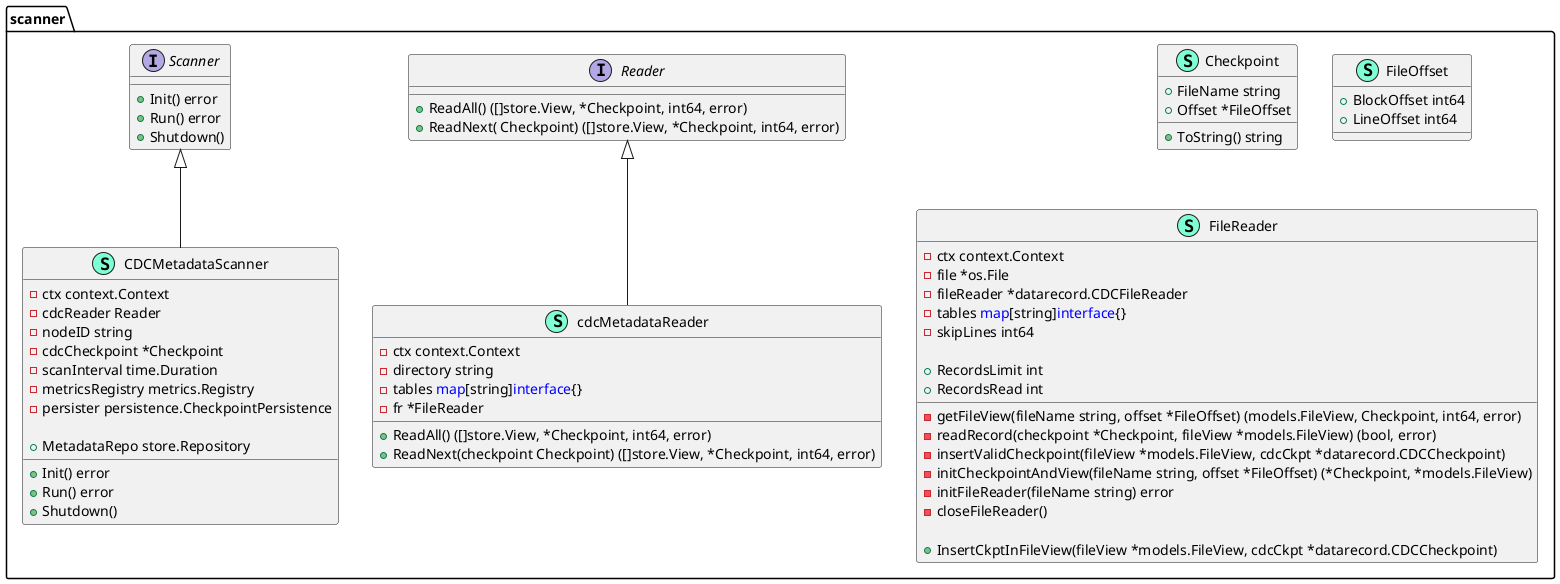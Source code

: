 @startuml Scanner

namespace scanner {
    class CDCMetadataScanner << (S,Aquamarine) >> {
        - ctx context.Context
        - cdcReader Reader
        - nodeID string
        - cdcCheckpoint *Checkpoint
        - scanInterval time.Duration
        - metricsRegistry metrics.Registry
        - persister persistence.CheckpointPersistence

        + MetadataRepo store.Repository

        + Init() error
        + Run() error
        + Shutdown()

    }
    class Checkpoint << (S,Aquamarine) >> {
        + FileName string
        + Offset *FileOffset

        + ToString() string

    }
    class FileOffset << (S,Aquamarine) >> {
        + BlockOffset int64
        + LineOffset int64

    }
    class FileReader << (S,Aquamarine) >> {
        - ctx context.Context
        - file *os.File
        - fileReader *datarecord.CDCFileReader
        - tables <font color=blue>map</font>[string]<font color=blue>interface</font>{}
        - skipLines int64

        + RecordsLimit int
        + RecordsRead int

        - getFileView(fileName string, offset *FileOffset) (models.FileView, Checkpoint, int64, error)
        - readRecord(checkpoint *Checkpoint, fileView *models.FileView) (bool, error)
        - insertValidCheckpoint(fileView *models.FileView, cdcCkpt *datarecord.CDCCheckpoint)
        - initCheckpointAndView(fileName string, offset *FileOffset) (*Checkpoint, *models.FileView)
        - initFileReader(fileName string) error
        - closeFileReader()

        + InsertCkptInFileView(fileView *models.FileView, cdcCkpt *datarecord.CDCCheckpoint)

    }
    interface Reader  {
        + ReadAll() ([]store.View, *Checkpoint, int64, error)
        + ReadNext( Checkpoint) ([]store.View, *Checkpoint, int64, error)

    }
    interface Scanner  {
        + Init() error
        + Run() error
        + Shutdown()

    }
    class cdcMetadataReader << (S,Aquamarine) >> {
        - ctx context.Context
        - directory string
        - tables <font color=blue>map</font>[string]<font color=blue>interface</font>{}
        - fr *FileReader

        + ReadAll() ([]store.View, *Checkpoint, int64, error)
        + ReadNext(checkpoint Checkpoint) ([]store.View, *Checkpoint, int64, error)

    }
}

"scanner.Scanner" <|-- "scanner.CDCMetadataScanner"
"scanner.Reader" <|-- "scanner.cdcMetadataReader"

@enduml
